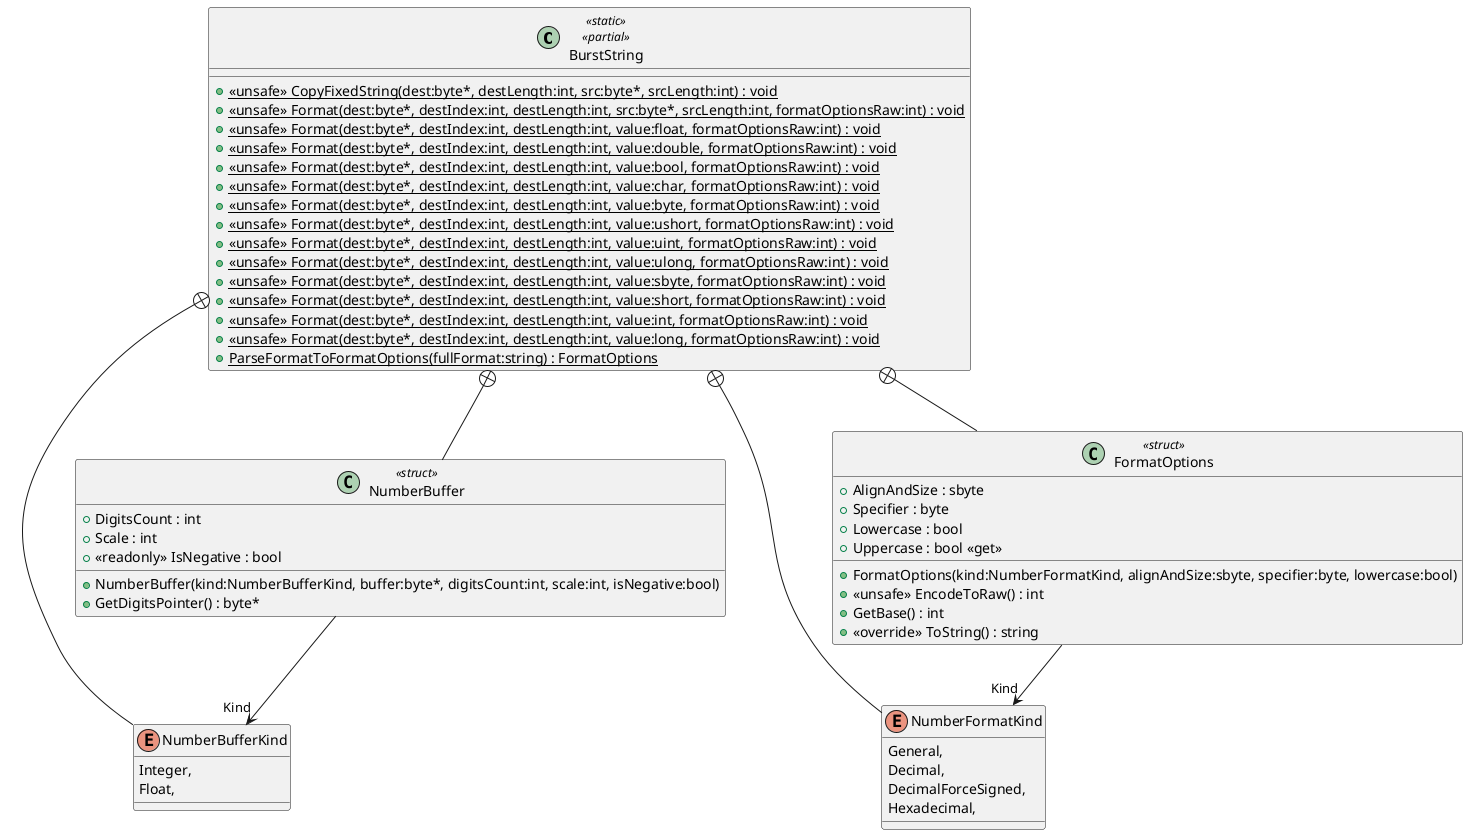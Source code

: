 @startuml
class BurstString <<static>> <<partial>> {
    + {static} <<unsafe>> CopyFixedString(dest:byte*, destLength:int, src:byte*, srcLength:int) : void
    + {static} <<unsafe>> Format(dest:byte*, destIndex:int, destLength:int, src:byte*, srcLength:int, formatOptionsRaw:int) : void
    + {static} <<unsafe>> Format(dest:byte*, destIndex:int, destLength:int, value:float, formatOptionsRaw:int) : void
    + {static} <<unsafe>> Format(dest:byte*, destIndex:int, destLength:int, value:double, formatOptionsRaw:int) : void
    + {static} <<unsafe>> Format(dest:byte*, destIndex:int, destLength:int, value:bool, formatOptionsRaw:int) : void
    + {static} <<unsafe>> Format(dest:byte*, destIndex:int, destLength:int, value:char, formatOptionsRaw:int) : void
    + {static} <<unsafe>> Format(dest:byte*, destIndex:int, destLength:int, value:byte, formatOptionsRaw:int) : void
    + {static} <<unsafe>> Format(dest:byte*, destIndex:int, destLength:int, value:ushort, formatOptionsRaw:int) : void
    + {static} <<unsafe>> Format(dest:byte*, destIndex:int, destLength:int, value:uint, formatOptionsRaw:int) : void
    + {static} <<unsafe>> Format(dest:byte*, destIndex:int, destLength:int, value:ulong, formatOptionsRaw:int) : void
    + {static} <<unsafe>> Format(dest:byte*, destIndex:int, destLength:int, value:sbyte, formatOptionsRaw:int) : void
    + {static} <<unsafe>> Format(dest:byte*, destIndex:int, destLength:int, value:short, formatOptionsRaw:int) : void
    + {static} <<unsafe>> Format(dest:byte*, destIndex:int, destLength:int, value:int, formatOptionsRaw:int) : void
    + {static} <<unsafe>> Format(dest:byte*, destIndex:int, destLength:int, value:long, formatOptionsRaw:int) : void
    + {static} ParseFormatToFormatOptions(fullFormat:string) : FormatOptions
}
enum NumberBufferKind {
    Integer,
    Float,
}
class NumberBuffer <<struct>> {
    + NumberBuffer(kind:NumberBufferKind, buffer:byte*, digitsCount:int, scale:int, isNegative:bool)
    + DigitsCount : int
    + Scale : int
    + <<readonly>> IsNegative : bool
    + GetDigitsPointer() : byte*
}
enum NumberFormatKind {
    General,
    Decimal,
    DecimalForceSigned,
    Hexadecimal,
}
class FormatOptions <<struct>> {
    + FormatOptions(kind:NumberFormatKind, alignAndSize:sbyte, specifier:byte, lowercase:bool)
    + AlignAndSize : sbyte
    + Specifier : byte
    + Lowercase : bool
    + Uppercase : bool <<get>>
    + <<unsafe>> EncodeToRaw() : int
    + GetBase() : int
    + <<override>> ToString() : string
}
BurstString +-- NumberBufferKind
BurstString +-- NumberBuffer
NumberBuffer --> "Kind" NumberBufferKind
BurstString +-- NumberFormatKind
BurstString +-- FormatOptions
FormatOptions --> "Kind" NumberFormatKind
@enduml
